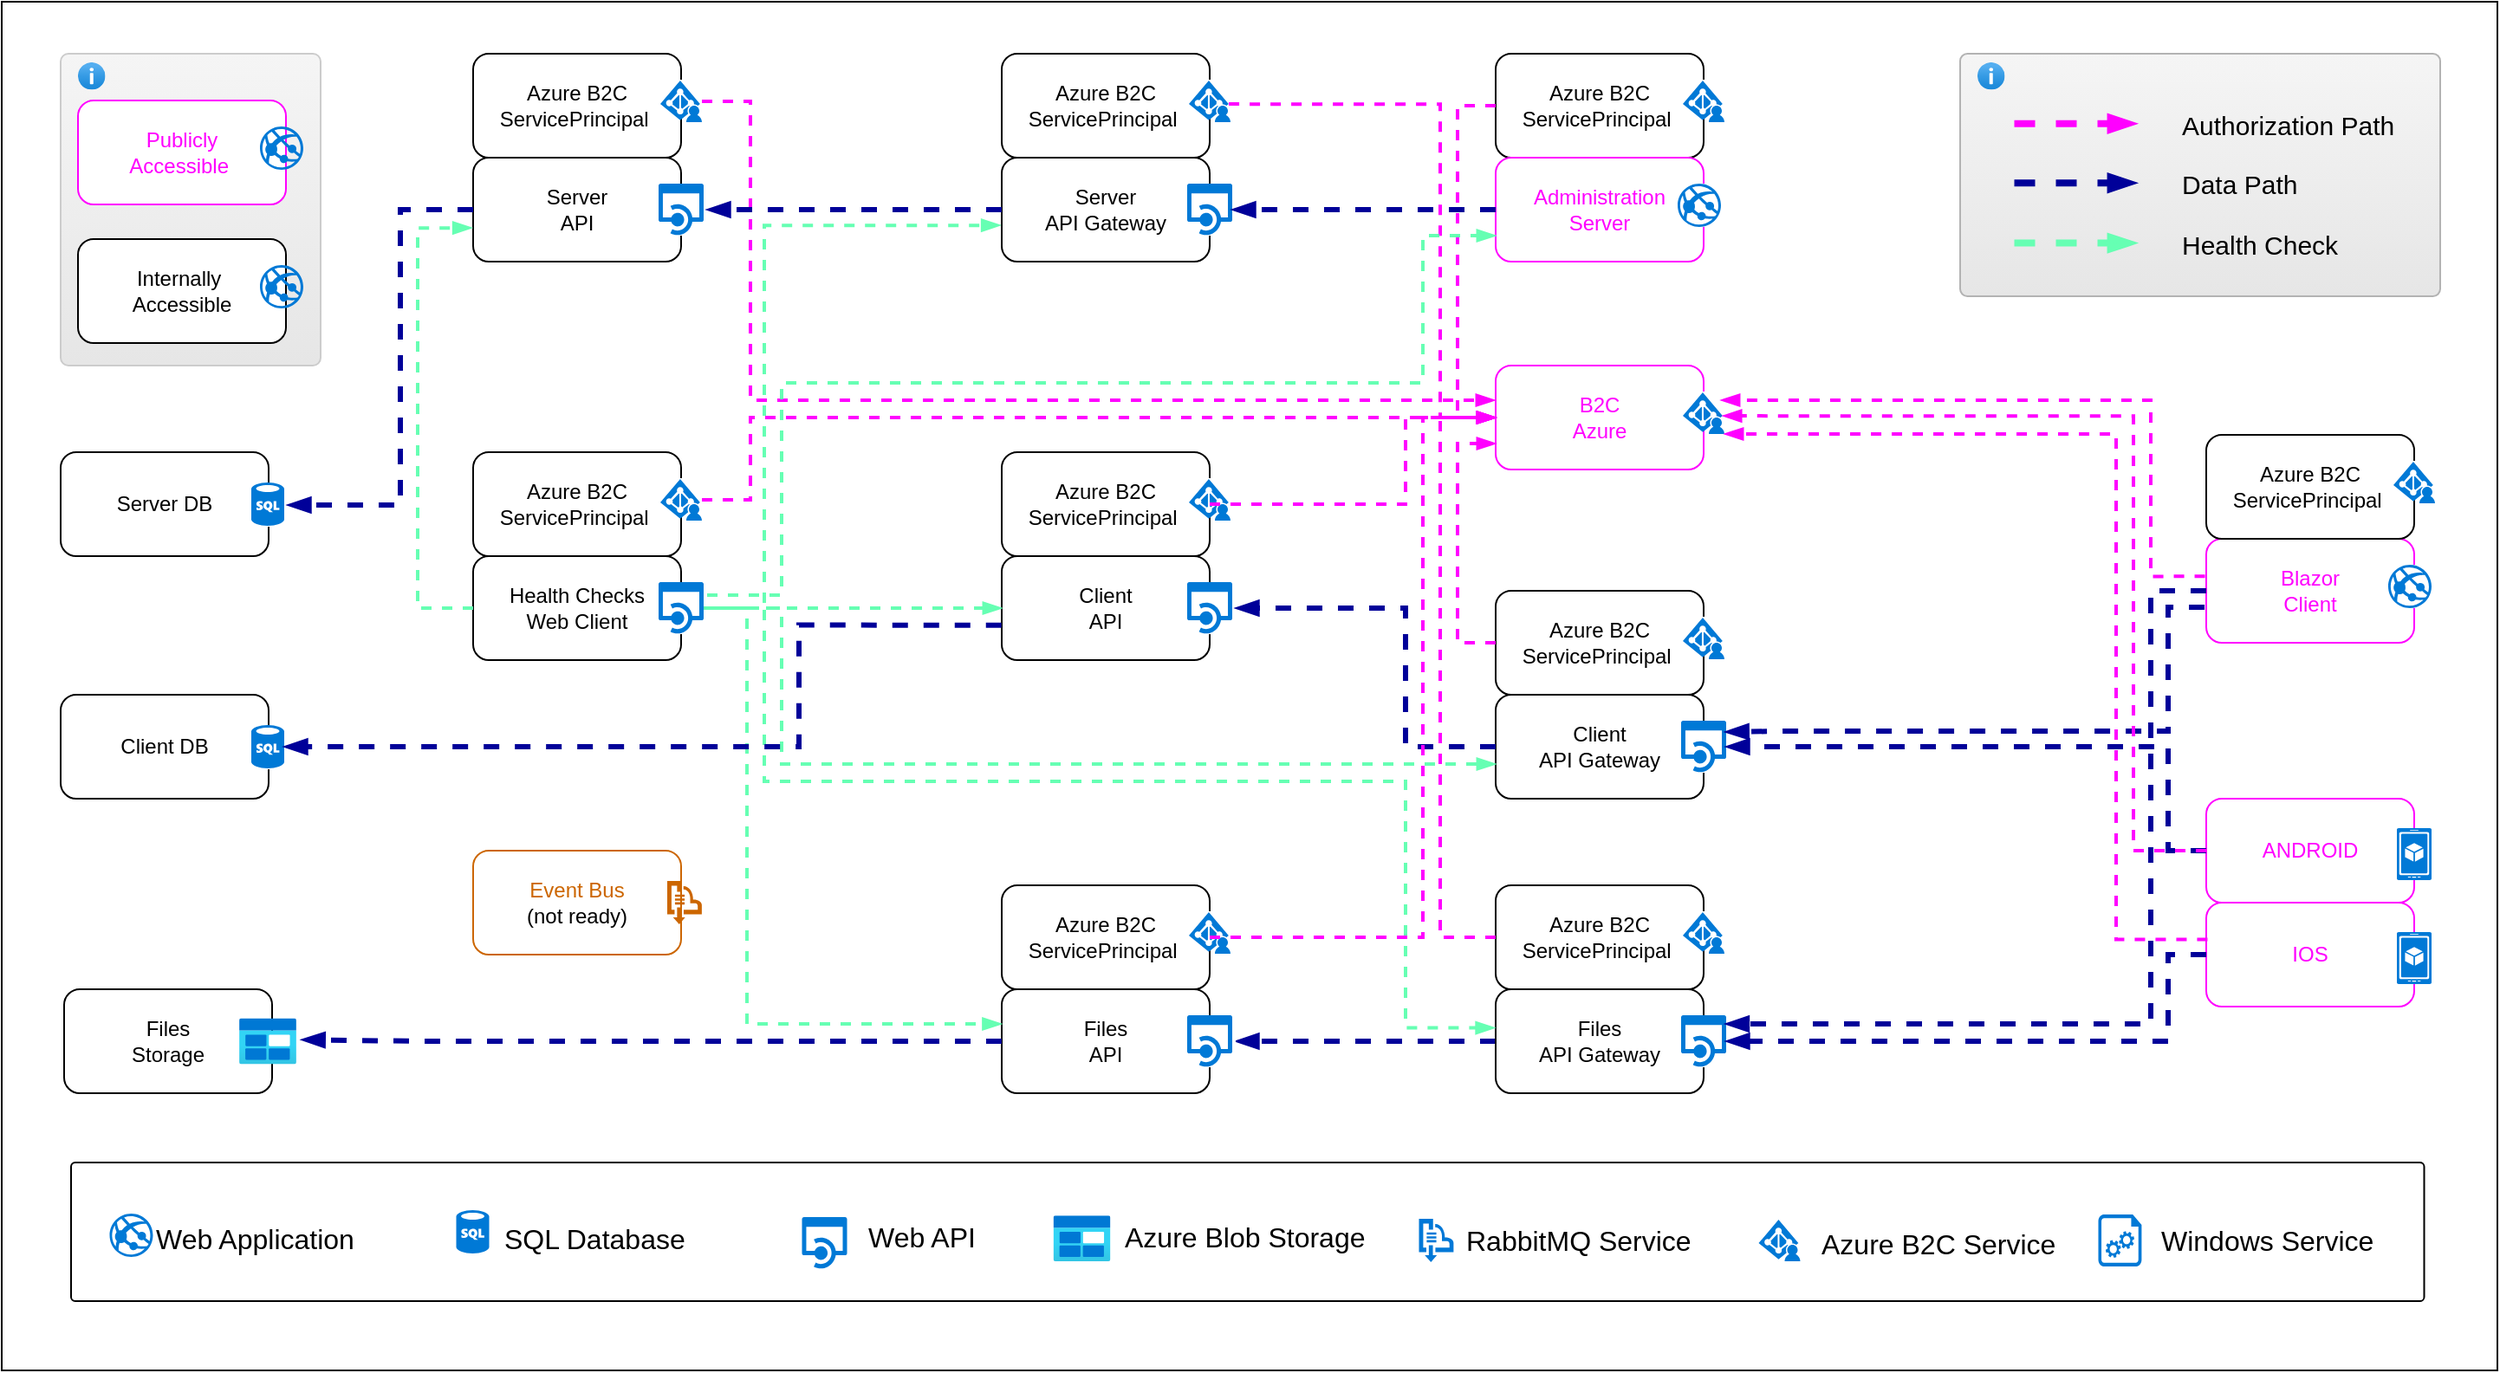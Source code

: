 <mxfile version="15.2.7" type="device"><diagram id="voU1Kd_WVz1wlXA7sL2u" name="Page-1"><mxGraphModel dx="451" dy="265" grid="1" gridSize="10" guides="1" tooltips="1" connect="1" arrows="1" fold="1" page="1" pageScale="1" pageWidth="1600" pageHeight="900" math="0" shadow="0"><root><mxCell id="0"/><mxCell id="1" parent="0"/><mxCell id="TXbIq_Nm2E-HZT_E4VxM-201" value="" style="rounded=0;whiteSpace=wrap;html=1;fontSize=15;" vertex="1" parent="1"><mxGeometry x="1680" y="970" width="1440" height="790" as="geometry"/></mxCell><mxCell id="TXbIq_Nm2E-HZT_E4VxM-190" style="edgeStyle=orthogonalEdgeStyle;rounded=0;orthogonalLoop=1;jettySize=auto;html=1;entryX=-0.004;entryY=0.324;entryDx=0;entryDy=0;dashed=1;fontSize=15;endArrow=blockThin;endFill=1;strokeColor=#FF00FF;strokeWidth=2;entryPerimeter=0;" edge="1" parent="1" source="TXbIq_Nm2E-HZT_E4VxM-53" target="TXbIq_Nm2E-HZT_E4VxM-2"><mxGeometry relative="1" as="geometry"><Array as="points"><mxPoint x="2112" y="1028"/><mxPoint x="2112" y="1200"/><mxPoint x="2542" y="1200"/></Array></mxGeometry></mxCell><mxCell id="TXbIq_Nm2E-HZT_E4VxM-185" style="edgeStyle=orthogonalEdgeStyle;rounded=0;orthogonalLoop=1;jettySize=auto;html=1;entryX=-0.007;entryY=0.651;entryDx=0;entryDy=0;dashed=1;fontSize=15;endArrow=blockThin;endFill=1;strokeColor=#66FFB3;strokeWidth=2;entryPerimeter=0;" edge="1" parent="1" source="TXbIq_Nm2E-HZT_E4VxM-60" target="TXbIq_Nm2E-HZT_E4VxM-140"><mxGeometry relative="1" as="geometry"><Array as="points"><mxPoint x="2120" y="1320"/><mxPoint x="2120" y="1099"/></Array></mxGeometry></mxCell><mxCell id="TXbIq_Nm2E-HZT_E4VxM-1" value="" style="group;fillColor=default;" vertex="1" connectable="0" parent="1"><mxGeometry x="2542" y="1180" width="132" height="60" as="geometry"/></mxCell><mxCell id="TXbIq_Nm2E-HZT_E4VxM-2" value="&lt;span&gt;B2C&lt;br&gt;Azure&lt;br&gt;&lt;/span&gt;" style="rounded=1;whiteSpace=wrap;html=1;fillColor=none;fontColor=#FF00FF;strokeColor=#FF00FF;gradientColor=#97d077;" vertex="1" parent="TXbIq_Nm2E-HZT_E4VxM-1"><mxGeometry width="120" height="60" as="geometry"/></mxCell><mxCell id="TXbIq_Nm2E-HZT_E4VxM-3" value="" style="rounded=0;whiteSpace=wrap;html=1;strokeColor=none;fillColor=#FFFFFF;" vertex="1" parent="TXbIq_Nm2E-HZT_E4VxM-1"><mxGeometry x="105" y="15" width="25" height="20" as="geometry"/></mxCell><mxCell id="TXbIq_Nm2E-HZT_E4VxM-4" value="" style="shadow=0;dashed=0;html=1;strokeColor=none;labelPosition=center;verticalLabelPosition=bottom;verticalAlign=top;align=center;shape=mxgraph.mscae.cloud.active_directory_b2c;fillColor=#0079D6;" vertex="1" parent="TXbIq_Nm2E-HZT_E4VxM-1"><mxGeometry x="108" y="15.5" width="24" height="24" as="geometry"/></mxCell><mxCell id="TXbIq_Nm2E-HZT_E4VxM-5" value="" style="rounded=1;whiteSpace=wrap;html=1;fillColor=#FFFFFF;fontSize=18;arcSize=3;" vertex="1" parent="1"><mxGeometry x="1720" y="1640" width="1357.75" height="80" as="geometry"/></mxCell><mxCell id="TXbIq_Nm2E-HZT_E4VxM-6" value="" style="shadow=0;dashed=0;html=1;strokeColor=none;labelPosition=center;verticalLabelPosition=bottom;verticalAlign=top;align=center;shape=mxgraph.mscae.cloud.api_app;fillColor=#0079D6;rounded=0;" vertex="1" parent="1"><mxGeometry x="2141.75" y="1671.5" width="26" height="30" as="geometry"/></mxCell><mxCell id="TXbIq_Nm2E-HZT_E4VxM-8" value="" style="verticalLabelPosition=bottom;html=1;verticalAlign=top;align=center;strokeColor=none;fillColor=#0079D6;shape=mxgraph.azure.startup_task;rounded=0;" vertex="1" parent="1"><mxGeometry x="2889.75" y="1670" width="25" height="30" as="geometry"/></mxCell><mxCell id="TXbIq_Nm2E-HZT_E4VxM-10" value="Azure Blob Storage" style="text;html=1;strokeColor=none;fillColor=none;align=left;verticalAlign=middle;whiteSpace=wrap;rounded=0;fontSize=16;" vertex="1" parent="1"><mxGeometry x="2325.75" y="1663.75" width="144" height="37.5" as="geometry"/></mxCell><mxCell id="TXbIq_Nm2E-HZT_E4VxM-11" value="Windows Service" style="text;html=1;strokeColor=none;fillColor=none;align=left;verticalAlign=middle;whiteSpace=wrap;rounded=0;fontSize=16;" vertex="1" parent="1"><mxGeometry x="2923.5" y="1659" width="140" height="52" as="geometry"/></mxCell><mxCell id="TXbIq_Nm2E-HZT_E4VxM-12" value="" style="shadow=0;dashed=0;html=1;strokeColor=none;labelPosition=center;verticalLabelPosition=bottom;verticalAlign=top;align=center;shape=mxgraph.azure.service_bus;fillColor=#0078D7;rounded=0;" vertex="1" parent="1"><mxGeometry x="2497.75" y="1672.5" width="20" height="25" as="geometry"/></mxCell><mxCell id="TXbIq_Nm2E-HZT_E4VxM-13" value="" style="shadow=0;dashed=0;html=1;strokeColor=none;labelPosition=center;verticalLabelPosition=bottom;verticalAlign=top;align=center;shape=mxgraph.mscae.cloud.active_directory_b2c;fillColor=#0079D6;" vertex="1" parent="1"><mxGeometry x="2693.75" y="1673" width="24" height="24" as="geometry"/></mxCell><mxCell id="TXbIq_Nm2E-HZT_E4VxM-14" value="RabbitMQ Service" style="text;html=1;strokeColor=none;fillColor=none;align=left;verticalAlign=middle;whiteSpace=wrap;rounded=0;fontSize=16;" vertex="1" parent="1"><mxGeometry x="2522.75" y="1659" width="140" height="52" as="geometry"/></mxCell><mxCell id="TXbIq_Nm2E-HZT_E4VxM-15" value="Azure B2C Service" style="text;html=1;strokeColor=none;fillColor=none;align=left;verticalAlign=middle;whiteSpace=wrap;rounded=0;fontSize=16;" vertex="1" parent="1"><mxGeometry x="2727.75" y="1660.5" width="140" height="52" as="geometry"/></mxCell><mxCell id="TXbIq_Nm2E-HZT_E4VxM-16" value="" style="shadow=0;dashed=0;html=1;strokeColor=none;fillColor=#0079D6;labelPosition=center;verticalLabelPosition=bottom;verticalAlign=top;align=center;shape=mxgraph.azure.azure_website;rounded=0;" vertex="1" parent="1"><mxGeometry x="1742.25" y="1669.5" width="25" height="25" as="geometry"/></mxCell><mxCell id="TXbIq_Nm2E-HZT_E4VxM-17" value="Web Application" style="text;html=1;strokeColor=none;fillColor=none;align=left;verticalAlign=middle;whiteSpace=wrap;rounded=0;fontSize=16;" vertex="1" parent="1"><mxGeometry x="1767.25" y="1657.8" width="140" height="52" as="geometry"/></mxCell><mxCell id="TXbIq_Nm2E-HZT_E4VxM-18" value="" style="shadow=0;dashed=0;html=1;strokeColor=none;fillColor=#0079D6;labelPosition=center;verticalLabelPosition=bottom;verticalAlign=top;align=center;shape=mxgraph.azure.sql_database;rounded=0;" vertex="1" parent="1"><mxGeometry x="1942.25" y="1667.5" width="19" height="25" as="geometry"/></mxCell><mxCell id="TXbIq_Nm2E-HZT_E4VxM-19" value="SQL Database" style="text;html=1;strokeColor=none;fillColor=none;align=left;verticalAlign=middle;whiteSpace=wrap;rounded=0;fontSize=16;" vertex="1" parent="1"><mxGeometry x="1967.75" y="1659.8" width="140" height="48" as="geometry"/></mxCell><mxCell id="TXbIq_Nm2E-HZT_E4VxM-20" value="Server DB&lt;span&gt;&lt;br&gt;&lt;/span&gt;" style="rounded=1;whiteSpace=wrap;html=1;fillColor=#FFFFFF;" vertex="1" parent="1"><mxGeometry x="1714" y="1230" width="120" height="60" as="geometry"/></mxCell><mxCell id="TXbIq_Nm2E-HZT_E4VxM-21" value="" style="rounded=0;whiteSpace=wrap;html=1;strokeColor=none;fillColor=#FFFFFF;" vertex="1" parent="1"><mxGeometry x="1816" y="1248" width="29" height="25" as="geometry"/></mxCell><mxCell id="TXbIq_Nm2E-HZT_E4VxM-22" value="" style="shadow=0;dashed=0;html=1;strokeColor=none;fillColor=#0079D6;labelPosition=center;verticalLabelPosition=bottom;verticalAlign=top;align=center;shape=mxgraph.azure.sql_database;rounded=0;" vertex="1" parent="1"><mxGeometry x="1824" y="1247.5" width="19" height="25" as="geometry"/></mxCell><mxCell id="TXbIq_Nm2E-HZT_E4VxM-27" value="" style="group" vertex="1" connectable="0" parent="1"><mxGeometry x="1952" y="1060" width="135" height="60" as="geometry"/></mxCell><mxCell id="TXbIq_Nm2E-HZT_E4VxM-28" value="Server&lt;br&gt;&lt;span&gt;API&lt;br&gt;&lt;/span&gt;" style="rounded=1;whiteSpace=wrap;html=1;fillColor=#FFFFFF;" vertex="1" parent="TXbIq_Nm2E-HZT_E4VxM-27"><mxGeometry width="120" height="60" as="geometry"/></mxCell><mxCell id="TXbIq_Nm2E-HZT_E4VxM-29" value="" style="rounded=0;whiteSpace=wrap;html=1;strokeColor=none;fillColor=#FFFFFF;" vertex="1" parent="TXbIq_Nm2E-HZT_E4VxM-27"><mxGeometry x="105" y="15" width="30" height="30" as="geometry"/></mxCell><mxCell id="TXbIq_Nm2E-HZT_E4VxM-30" value="" style="shadow=0;dashed=0;html=1;strokeColor=none;labelPosition=center;verticalLabelPosition=bottom;verticalAlign=top;align=center;shape=mxgraph.mscae.cloud.api_app;fillColor=#0079D6;rounded=0;" vertex="1" parent="TXbIq_Nm2E-HZT_E4VxM-27"><mxGeometry x="107" y="15" width="26" height="30" as="geometry"/></mxCell><mxCell id="TXbIq_Nm2E-HZT_E4VxM-31" value="" style="group;fillColor=default;" vertex="1" connectable="0" parent="1"><mxGeometry x="2952" y="1490" width="135" height="60" as="geometry"/></mxCell><mxCell id="TXbIq_Nm2E-HZT_E4VxM-32" value="" style="group" vertex="1" connectable="0" parent="TXbIq_Nm2E-HZT_E4VxM-31"><mxGeometry width="135" height="60" as="geometry"/></mxCell><mxCell id="TXbIq_Nm2E-HZT_E4VxM-33" value="IOS" style="rounded=1;whiteSpace=wrap;html=1;fillColor=none;fontColor=#FF00FF;strokeColor=#FF00FF;gradientColor=#97d077;" vertex="1" parent="TXbIq_Nm2E-HZT_E4VxM-32"><mxGeometry width="120" height="60" as="geometry"/></mxCell><mxCell id="TXbIq_Nm2E-HZT_E4VxM-34" value="" style="rounded=0;whiteSpace=wrap;html=1;strokeColor=none;fillColor=#FFFFFF;" vertex="1" parent="TXbIq_Nm2E-HZT_E4VxM-32"><mxGeometry x="105" y="17" width="30" height="30" as="geometry"/></mxCell><mxCell id="TXbIq_Nm2E-HZT_E4VxM-35" value="" style="shadow=0;dashed=0;html=1;strokeColor=none;labelPosition=center;verticalLabelPosition=bottom;verticalAlign=top;align=center;shape=mxgraph.mscae.cloud.mobile_app;fillColor=#0079D6;rounded=0;" vertex="1" parent="TXbIq_Nm2E-HZT_E4VxM-32"><mxGeometry x="110" y="17" width="20" height="30" as="geometry"/></mxCell><mxCell id="TXbIq_Nm2E-HZT_E4VxM-36" value="" style="group;fillColor=default;" vertex="1" connectable="0" parent="1"><mxGeometry x="2952" y="1430" width="135" height="60" as="geometry"/></mxCell><mxCell id="TXbIq_Nm2E-HZT_E4VxM-37" value="" style="group" vertex="1" connectable="0" parent="TXbIq_Nm2E-HZT_E4VxM-36"><mxGeometry width="135" height="60" as="geometry"/></mxCell><mxCell id="TXbIq_Nm2E-HZT_E4VxM-38" value="ANDROID" style="rounded=1;whiteSpace=wrap;html=1;fillColor=none;fontColor=#FF00FF;strokeColor=#FF00FF;gradientColor=#97d077;" vertex="1" parent="TXbIq_Nm2E-HZT_E4VxM-37"><mxGeometry width="120" height="60" as="geometry"/></mxCell><mxCell id="TXbIq_Nm2E-HZT_E4VxM-39" value="" style="rounded=0;whiteSpace=wrap;html=1;strokeColor=none;fillColor=#FFFFFF;" vertex="1" parent="TXbIq_Nm2E-HZT_E4VxM-37"><mxGeometry x="105" y="17" width="30" height="30" as="geometry"/></mxCell><mxCell id="TXbIq_Nm2E-HZT_E4VxM-40" value="" style="shadow=0;dashed=0;html=1;strokeColor=none;labelPosition=center;verticalLabelPosition=bottom;verticalAlign=top;align=center;shape=mxgraph.mscae.cloud.mobile_app;fillColor=#0079D6;rounded=0;" vertex="1" parent="TXbIq_Nm2E-HZT_E4VxM-37"><mxGeometry x="110" y="17" width="20" height="30" as="geometry"/></mxCell><mxCell id="TXbIq_Nm2E-HZT_E4VxM-41" value="" style="rounded=1;whiteSpace=wrap;html=1;fillColor=#f5f5f5;fontSize=18;arcSize=3;strokeColor=#CCCCCC;gradientColor=#E6E6E6;" vertex="1" parent="1"><mxGeometry x="1714" y="1000" width="150" height="180" as="geometry"/></mxCell><mxCell id="TXbIq_Nm2E-HZT_E4VxM-42" value="" style="group;shadow=0;strokeColor=none;gradientColor=none;" vertex="1" connectable="0" parent="1"><mxGeometry x="1724" y="1030" width="135" height="60" as="geometry"/></mxCell><mxCell id="TXbIq_Nm2E-HZT_E4VxM-43" value="Publicly &lt;br&gt;Accessible&amp;nbsp;" style="rounded=1;whiteSpace=wrap;html=1;fontColor=#FF00FF;strokeColor=#FF00FF;fillColor=default;" vertex="1" parent="TXbIq_Nm2E-HZT_E4VxM-42"><mxGeometry y="-3" width="120" height="60" as="geometry"/></mxCell><mxCell id="TXbIq_Nm2E-HZT_E4VxM-45" value="" style="shadow=0;dashed=0;html=1;strokeColor=none;fillColor=#0079D6;labelPosition=center;verticalLabelPosition=bottom;verticalAlign=top;align=center;shape=mxgraph.azure.azure_website;rounded=0;" vertex="1" parent="TXbIq_Nm2E-HZT_E4VxM-42"><mxGeometry x="105" y="12" width="25" height="25" as="geometry"/></mxCell><mxCell id="TXbIq_Nm2E-HZT_E4VxM-46" value="" style="group;shadow=0;strokeColor=none;gradientColor=none;" vertex="1" connectable="0" parent="1"><mxGeometry x="1724" y="1110" width="135" height="60" as="geometry"/></mxCell><mxCell id="TXbIq_Nm2E-HZT_E4VxM-47" value="Internally&amp;nbsp;&lt;br&gt;Accessible" style="rounded=1;whiteSpace=wrap;html=1;fillColor=#FFFFFF;" vertex="1" parent="TXbIq_Nm2E-HZT_E4VxM-46"><mxGeometry y="-3" width="120" height="60" as="geometry"/></mxCell><mxCell id="TXbIq_Nm2E-HZT_E4VxM-49" value="" style="shadow=0;dashed=0;html=1;strokeColor=none;fillColor=#0079D6;labelPosition=center;verticalLabelPosition=bottom;verticalAlign=top;align=center;shape=mxgraph.azure.azure_website;rounded=0;" vertex="1" parent="TXbIq_Nm2E-HZT_E4VxM-46"><mxGeometry x="105" y="12" width="25" height="25" as="geometry"/></mxCell><mxCell id="TXbIq_Nm2E-HZT_E4VxM-58" value="" style="group" vertex="1" connectable="0" parent="1"><mxGeometry x="1952" y="1290" width="135" height="60" as="geometry"/></mxCell><mxCell id="TXbIq_Nm2E-HZT_E4VxM-59" value="&lt;span&gt;Health Checks&lt;br&gt;Web Client&lt;br&gt;&lt;/span&gt;" style="rounded=1;whiteSpace=wrap;html=1;fillColor=#FFFFFF;" vertex="1" parent="TXbIq_Nm2E-HZT_E4VxM-58"><mxGeometry width="120" height="60" as="geometry"/></mxCell><mxCell id="TXbIq_Nm2E-HZT_E4VxM-60" value="" style="rounded=0;whiteSpace=wrap;html=1;strokeColor=none;fillColor=#FFFFFF;" vertex="1" parent="TXbIq_Nm2E-HZT_E4VxM-58"><mxGeometry x="105" y="15" width="30" height="30" as="geometry"/></mxCell><mxCell id="TXbIq_Nm2E-HZT_E4VxM-61" value="" style="shadow=0;dashed=0;html=1;strokeColor=none;labelPosition=center;verticalLabelPosition=bottom;verticalAlign=top;align=center;shape=mxgraph.mscae.cloud.api_app;fillColor=#0079D6;rounded=0;" vertex="1" parent="TXbIq_Nm2E-HZT_E4VxM-58"><mxGeometry x="107" y="15" width="26" height="30" as="geometry"/></mxCell><mxCell id="TXbIq_Nm2E-HZT_E4VxM-66" value="" style="group;fillColor=default;" vertex="1" connectable="0" parent="1"><mxGeometry x="2952" y="1280" width="135" height="60" as="geometry"/></mxCell><mxCell id="TXbIq_Nm2E-HZT_E4VxM-67" value="Blazor&lt;br&gt;Client" style="rounded=1;whiteSpace=wrap;html=1;fillColor=none;fontColor=#FF00FF;strokeColor=#FF00FF;gradientColor=#97d077;" vertex="1" parent="TXbIq_Nm2E-HZT_E4VxM-66"><mxGeometry width="120" height="60" as="geometry"/></mxCell><mxCell id="TXbIq_Nm2E-HZT_E4VxM-68" value="" style="rounded=0;whiteSpace=wrap;html=1;strokeColor=none;fillColor=#FFFFFF;" vertex="1" parent="TXbIq_Nm2E-HZT_E4VxM-66"><mxGeometry x="105" y="15" width="25" height="25" as="geometry"/></mxCell><mxCell id="TXbIq_Nm2E-HZT_E4VxM-69" value="" style="shadow=0;dashed=0;html=1;strokeColor=none;fillColor=#0079D6;labelPosition=center;verticalLabelPosition=bottom;verticalAlign=top;align=center;shape=mxgraph.azure.azure_website;rounded=0;" vertex="1" parent="TXbIq_Nm2E-HZT_E4VxM-66"><mxGeometry x="105" y="15" width="25" height="25" as="geometry"/></mxCell><mxCell id="TXbIq_Nm2E-HZT_E4VxM-70" value="" style="group" vertex="1" connectable="0" parent="1"><mxGeometry x="2952" y="1220" width="132" height="60" as="geometry"/></mxCell><mxCell id="TXbIq_Nm2E-HZT_E4VxM-71" value="&lt;span&gt;Azure B2C&lt;br&gt;ServicePrincipal&amp;nbsp;&lt;br&gt;&lt;/span&gt;" style="rounded=1;whiteSpace=wrap;html=1;fillColor=#FFFFFF;" vertex="1" parent="TXbIq_Nm2E-HZT_E4VxM-70"><mxGeometry width="120" height="60" as="geometry"/></mxCell><mxCell id="TXbIq_Nm2E-HZT_E4VxM-72" value="" style="rounded=0;whiteSpace=wrap;html=1;strokeColor=none;fillColor=#FFFFFF;" vertex="1" parent="TXbIq_Nm2E-HZT_E4VxM-70"><mxGeometry x="105" y="15" width="25" height="20" as="geometry"/></mxCell><mxCell id="TXbIq_Nm2E-HZT_E4VxM-73" value="" style="shadow=0;dashed=0;html=1;strokeColor=none;labelPosition=center;verticalLabelPosition=bottom;verticalAlign=top;align=center;shape=mxgraph.mscae.cloud.active_directory_b2c;fillColor=#0079D6;" vertex="1" parent="TXbIq_Nm2E-HZT_E4VxM-70"><mxGeometry x="108" y="15.5" width="24" height="24" as="geometry"/></mxCell><mxCell id="TXbIq_Nm2E-HZT_E4VxM-86" value="" style="rounded=1;whiteSpace=wrap;html=1;fillColor=#f5f5f5;fontSize=18;arcSize=3;strokeColor=#B3B3B3;gradientColor=#E6E6E6;" vertex="1" parent="1"><mxGeometry x="2810" y="1000" width="277" height="140" as="geometry"/></mxCell><mxCell id="TXbIq_Nm2E-HZT_E4VxM-88" value="" style="endArrow=blockThin;html=1;strokeColor=#FF00FF;dashed=1;strokeWidth=4;endFill=1;" edge="1" parent="1"><mxGeometry width="50" height="50" relative="1" as="geometry"><mxPoint x="2841.25" y="1040.41" as="sourcePoint"/><mxPoint x="2911.25" y="1040.41" as="targetPoint"/></mxGeometry></mxCell><mxCell id="TXbIq_Nm2E-HZT_E4VxM-89" value="Authorization Path&amp;nbsp;" style="text;html=1;strokeColor=none;fillColor=none;align=left;verticalAlign=middle;whiteSpace=wrap;rounded=0;fontSize=15;" vertex="1" parent="1"><mxGeometry x="2935.5" y="1020.75" width="134" height="40" as="geometry"/></mxCell><mxCell id="TXbIq_Nm2E-HZT_E4VxM-90" value="Data Path&amp;nbsp;" style="text;html=1;strokeColor=none;fillColor=none;align=left;verticalAlign=middle;whiteSpace=wrap;rounded=0;fontSize=15;" vertex="1" parent="1"><mxGeometry x="2935.5" y="1060" width="88.75" height="30" as="geometry"/></mxCell><mxCell id="TXbIq_Nm2E-HZT_E4VxM-91" value="" style="endArrow=blockThin;html=1;dashed=1;strokeColor=#000099;strokeWidth=4;endFill=1;" edge="1" parent="1"><mxGeometry width="50" height="50" relative="1" as="geometry"><mxPoint x="2841.25" y="1074.66" as="sourcePoint"/><mxPoint x="2911.25" y="1074.66" as="targetPoint"/></mxGeometry></mxCell><mxCell id="TXbIq_Nm2E-HZT_E4VxM-92" value="" style="group" vertex="1" connectable="0" parent="1"><mxGeometry x="2257" y="1290" width="135" height="60" as="geometry"/></mxCell><mxCell id="TXbIq_Nm2E-HZT_E4VxM-93" value="Client&lt;br&gt;&lt;span&gt;API&lt;br&gt;&lt;/span&gt;" style="rounded=1;whiteSpace=wrap;html=1;fillColor=#FFFFFF;" vertex="1" parent="TXbIq_Nm2E-HZT_E4VxM-92"><mxGeometry width="120" height="60" as="geometry"/></mxCell><mxCell id="TXbIq_Nm2E-HZT_E4VxM-94" value="" style="rounded=0;whiteSpace=wrap;html=1;strokeColor=none;fillColor=#FFFFFF;" vertex="1" parent="TXbIq_Nm2E-HZT_E4VxM-92"><mxGeometry x="105" y="15" width="30" height="30" as="geometry"/></mxCell><mxCell id="TXbIq_Nm2E-HZT_E4VxM-95" value="" style="shadow=0;dashed=0;html=1;strokeColor=none;labelPosition=center;verticalLabelPosition=bottom;verticalAlign=top;align=center;shape=mxgraph.mscae.cloud.api_app;fillColor=#0079D6;rounded=0;" vertex="1" parent="TXbIq_Nm2E-HZT_E4VxM-92"><mxGeometry x="107" y="15" width="26" height="30" as="geometry"/></mxCell><mxCell id="TXbIq_Nm2E-HZT_E4VxM-96" value="" style="group" vertex="1" connectable="0" parent="1"><mxGeometry x="2257" y="1230" width="132" height="60" as="geometry"/></mxCell><mxCell id="TXbIq_Nm2E-HZT_E4VxM-97" value="&lt;span&gt;Azure B2C&lt;br&gt;ServicePrincipal&amp;nbsp;&lt;br&gt;&lt;/span&gt;" style="rounded=1;whiteSpace=wrap;html=1;fillColor=#FFFFFF;" vertex="1" parent="TXbIq_Nm2E-HZT_E4VxM-96"><mxGeometry width="120" height="60" as="geometry"/></mxCell><mxCell id="TXbIq_Nm2E-HZT_E4VxM-98" value="" style="rounded=0;whiteSpace=wrap;html=1;strokeColor=none;fillColor=#FFFFFF;" vertex="1" parent="TXbIq_Nm2E-HZT_E4VxM-96"><mxGeometry x="105" y="15" width="25" height="20" as="geometry"/></mxCell><mxCell id="TXbIq_Nm2E-HZT_E4VxM-99" value="" style="shadow=0;dashed=0;html=1;strokeColor=none;labelPosition=center;verticalLabelPosition=bottom;verticalAlign=top;align=center;shape=mxgraph.mscae.cloud.active_directory_b2c;fillColor=#0079D6;" vertex="1" parent="TXbIq_Nm2E-HZT_E4VxM-96"><mxGeometry x="108" y="15.5" width="24" height="24" as="geometry"/></mxCell><mxCell id="TXbIq_Nm2E-HZT_E4VxM-62" value="" style="group" vertex="1" connectable="0" parent="1"><mxGeometry x="1952" y="1230" width="132" height="60" as="geometry"/></mxCell><mxCell id="TXbIq_Nm2E-HZT_E4VxM-63" value="&lt;span&gt;Azure B2C&lt;br&gt;ServicePrincipal&amp;nbsp;&lt;br&gt;&lt;/span&gt;" style="rounded=1;whiteSpace=wrap;html=1;fillColor=#FFFFFF;" vertex="1" parent="TXbIq_Nm2E-HZT_E4VxM-62"><mxGeometry width="120" height="60" as="geometry"/></mxCell><mxCell id="TXbIq_Nm2E-HZT_E4VxM-64" value="" style="rounded=0;whiteSpace=wrap;html=1;strokeColor=none;fillColor=#FFFFFF;" vertex="1" parent="TXbIq_Nm2E-HZT_E4VxM-62"><mxGeometry x="105" y="15" width="25" height="20" as="geometry"/></mxCell><mxCell id="TXbIq_Nm2E-HZT_E4VxM-65" value="" style="shadow=0;dashed=0;html=1;strokeColor=none;labelPosition=center;verticalLabelPosition=bottom;verticalAlign=top;align=center;shape=mxgraph.mscae.cloud.active_directory_b2c;fillColor=#0079D6;" vertex="1" parent="TXbIq_Nm2E-HZT_E4VxM-62"><mxGeometry x="108" y="15.5" width="24" height="24" as="geometry"/></mxCell><mxCell id="TXbIq_Nm2E-HZT_E4VxM-103" value="Client DB&lt;span&gt;&lt;br&gt;&lt;/span&gt;" style="rounded=1;whiteSpace=wrap;html=1;fillColor=#FFFFFF;" vertex="1" parent="1"><mxGeometry x="1714" y="1370" width="120" height="60" as="geometry"/></mxCell><mxCell id="TXbIq_Nm2E-HZT_E4VxM-104" value="" style="rounded=0;whiteSpace=wrap;html=1;strokeColor=none;fillColor=#FFFFFF;" vertex="1" parent="1"><mxGeometry x="1816" y="1388" width="29" height="25" as="geometry"/></mxCell><mxCell id="TXbIq_Nm2E-HZT_E4VxM-105" value="" style="shadow=0;dashed=0;html=1;strokeColor=none;fillColor=#0079D6;labelPosition=center;verticalLabelPosition=bottom;verticalAlign=top;align=center;shape=mxgraph.azure.sql_database;rounded=0;" vertex="1" parent="1"><mxGeometry x="1824" y="1387.5" width="19" height="25" as="geometry"/></mxCell><mxCell id="TXbIq_Nm2E-HZT_E4VxM-78" value="" style="group" vertex="1" connectable="0" parent="1"><mxGeometry x="2542" y="1000" width="132" height="60" as="geometry"/></mxCell><mxCell id="TXbIq_Nm2E-HZT_E4VxM-79" value="&lt;span&gt;Azure B2C&lt;br&gt;ServicePrincipal&amp;nbsp;&lt;br&gt;&lt;/span&gt;" style="rounded=1;whiteSpace=wrap;html=1;fillColor=#FFFFFF;" vertex="1" parent="TXbIq_Nm2E-HZT_E4VxM-78"><mxGeometry width="120" height="60" as="geometry"/></mxCell><mxCell id="TXbIq_Nm2E-HZT_E4VxM-80" value="" style="rounded=0;whiteSpace=wrap;html=1;strokeColor=none;fillColor=#FFFFFF;" vertex="1" parent="TXbIq_Nm2E-HZT_E4VxM-78"><mxGeometry x="105" y="15" width="25" height="20" as="geometry"/></mxCell><mxCell id="TXbIq_Nm2E-HZT_E4VxM-81" value="" style="shadow=0;dashed=0;html=1;strokeColor=none;labelPosition=center;verticalLabelPosition=bottom;verticalAlign=top;align=center;shape=mxgraph.mscae.cloud.active_directory_b2c;fillColor=#0079D6;" vertex="1" parent="TXbIq_Nm2E-HZT_E4VxM-78"><mxGeometry x="108" y="15.5" width="24" height="24" as="geometry"/></mxCell><mxCell id="TXbIq_Nm2E-HZT_E4VxM-106" value="&lt;span&gt;Files&lt;br&gt;Storage&lt;br&gt;&lt;/span&gt;" style="rounded=1;whiteSpace=wrap;html=1;fillColor=#FFFFFF;" vertex="1" parent="1"><mxGeometry x="1716" y="1540" width="120" height="60" as="geometry"/></mxCell><mxCell id="TXbIq_Nm2E-HZT_E4VxM-110" value="" style="group;fillColor=default;" vertex="1" connectable="0" parent="1"><mxGeometry x="2542" y="1060" width="135" height="60" as="geometry"/></mxCell><mxCell id="TXbIq_Nm2E-HZT_E4VxM-111" value="Administration&lt;br&gt;Server" style="rounded=1;whiteSpace=wrap;html=1;fillColor=none;fontColor=#FF00FF;strokeColor=#FF00FF;gradientColor=#97d077;" vertex="1" parent="TXbIq_Nm2E-HZT_E4VxM-110"><mxGeometry width="120" height="60" as="geometry"/></mxCell><mxCell id="TXbIq_Nm2E-HZT_E4VxM-112" value="" style="rounded=0;whiteSpace=wrap;html=1;strokeColor=none;fillColor=#FFFFFF;" vertex="1" parent="TXbIq_Nm2E-HZT_E4VxM-110"><mxGeometry x="105" y="15" width="25" height="25" as="geometry"/></mxCell><mxCell id="TXbIq_Nm2E-HZT_E4VxM-113" value="" style="shadow=0;dashed=0;html=1;strokeColor=none;fillColor=#0079D6;labelPosition=center;verticalLabelPosition=bottom;verticalAlign=top;align=center;shape=mxgraph.azure.azure_website;rounded=0;" vertex="1" parent="TXbIq_Nm2E-HZT_E4VxM-110"><mxGeometry x="105" y="15" width="25" height="25" as="geometry"/></mxCell><mxCell id="TXbIq_Nm2E-HZT_E4VxM-114" value="" style="aspect=fixed;html=1;points=[];align=center;image;fontSize=12;image=img/lib/azure2/general/Blob_Block.svg;strokeColor=default;fillColor=#0079D6;" vertex="1" parent="1"><mxGeometry x="1817" y="1556.8" width="33" height="26.4" as="geometry"/></mxCell><mxCell id="TXbIq_Nm2E-HZT_E4VxM-9" value="Web API" style="text;html=1;strokeColor=none;fillColor=none;align=left;verticalAlign=middle;whiteSpace=wrap;rounded=0;fontSize=16;" vertex="1" parent="1"><mxGeometry x="2177.75" y="1656.5" width="83" height="52" as="geometry"/></mxCell><mxCell id="TXbIq_Nm2E-HZT_E4VxM-115" value="" style="aspect=fixed;html=1;points=[];align=center;image;fontSize=12;image=img/lib/azure2/general/Blob_Block.svg;strokeColor=default;fillColor=#0079D6;" vertex="1" parent="1"><mxGeometry x="2286.75" y="1670.6" width="33" height="26.4" as="geometry"/></mxCell><mxCell id="TXbIq_Nm2E-HZT_E4VxM-175" style="edgeStyle=orthogonalEdgeStyle;rounded=0;orthogonalLoop=1;jettySize=auto;html=1;entryX=1;entryY=0.5;entryDx=0;entryDy=0;dashed=1;fontSize=15;endArrow=blockThin;endFill=1;strokeColor=#000099;strokeWidth=3;" edge="1" parent="1" source="TXbIq_Nm2E-HZT_E4VxM-117" target="TXbIq_Nm2E-HZT_E4VxM-156"><mxGeometry relative="1" as="geometry"/></mxCell><mxCell id="TXbIq_Nm2E-HZT_E4VxM-117" value="Files&lt;br&gt;&lt;span&gt;API Gateway&lt;br&gt;&lt;/span&gt;" style="rounded=1;whiteSpace=wrap;html=1;fillColor=#FFFFFF;" vertex="1" parent="1"><mxGeometry x="2542" y="1540" width="120" height="60" as="geometry"/></mxCell><mxCell id="TXbIq_Nm2E-HZT_E4VxM-118" value="" style="group" vertex="1" connectable="0" parent="1"><mxGeometry x="2542" y="1480" width="132" height="60" as="geometry"/></mxCell><mxCell id="TXbIq_Nm2E-HZT_E4VxM-119" value="&lt;span&gt;Azure B2C&lt;br&gt;ServicePrincipal&amp;nbsp;&lt;br&gt;&lt;/span&gt;" style="rounded=1;whiteSpace=wrap;html=1;fillColor=#FFFFFF;" vertex="1" parent="TXbIq_Nm2E-HZT_E4VxM-118"><mxGeometry width="120" height="60" as="geometry"/></mxCell><mxCell id="TXbIq_Nm2E-HZT_E4VxM-120" value="" style="rounded=0;whiteSpace=wrap;html=1;strokeColor=none;fillColor=#FFFFFF;" vertex="1" parent="TXbIq_Nm2E-HZT_E4VxM-118"><mxGeometry x="105" y="15" width="25" height="20" as="geometry"/></mxCell><mxCell id="TXbIq_Nm2E-HZT_E4VxM-121" value="" style="shadow=0;dashed=0;html=1;strokeColor=none;labelPosition=center;verticalLabelPosition=bottom;verticalAlign=top;align=center;shape=mxgraph.mscae.cloud.active_directory_b2c;fillColor=#0079D6;" vertex="1" parent="TXbIq_Nm2E-HZT_E4VxM-118"><mxGeometry x="108" y="15.5" width="24" height="24" as="geometry"/></mxCell><mxCell id="TXbIq_Nm2E-HZT_E4VxM-128" value="Client&lt;br&gt;&lt;span&gt;API Gateway&lt;br&gt;&lt;/span&gt;" style="rounded=1;whiteSpace=wrap;html=1;fillColor=#FFFFFF;" vertex="1" parent="1"><mxGeometry x="2542" y="1370" width="120" height="60" as="geometry"/></mxCell><mxCell id="TXbIq_Nm2E-HZT_E4VxM-129" value="" style="group" vertex="1" connectable="0" parent="1"><mxGeometry x="2542" y="1310" width="132" height="60" as="geometry"/></mxCell><mxCell id="TXbIq_Nm2E-HZT_E4VxM-130" value="&lt;span&gt;Azure B2C&lt;br&gt;ServicePrincipal&amp;nbsp;&lt;br&gt;&lt;/span&gt;" style="rounded=1;whiteSpace=wrap;html=1;fillColor=#FFFFFF;" vertex="1" parent="TXbIq_Nm2E-HZT_E4VxM-129"><mxGeometry width="120" height="60" as="geometry"/></mxCell><mxCell id="TXbIq_Nm2E-HZT_E4VxM-131" value="" style="rounded=0;whiteSpace=wrap;html=1;strokeColor=none;fillColor=#FFFFFF;" vertex="1" parent="TXbIq_Nm2E-HZT_E4VxM-129"><mxGeometry x="105" y="15" width="25" height="20" as="geometry"/></mxCell><mxCell id="TXbIq_Nm2E-HZT_E4VxM-132" value="" style="shadow=0;dashed=0;html=1;strokeColor=none;labelPosition=center;verticalLabelPosition=bottom;verticalAlign=top;align=center;shape=mxgraph.mscae.cloud.active_directory_b2c;fillColor=#0079D6;" vertex="1" parent="TXbIq_Nm2E-HZT_E4VxM-129"><mxGeometry x="108" y="15.5" width="24" height="24" as="geometry"/></mxCell><mxCell id="TXbIq_Nm2E-HZT_E4VxM-139" value="" style="group" vertex="1" connectable="0" parent="1"><mxGeometry x="2257" y="1060" width="135" height="60" as="geometry"/></mxCell><mxCell id="TXbIq_Nm2E-HZT_E4VxM-140" value="Server&lt;br&gt;API Gateway&lt;span&gt;&lt;br&gt;&lt;/span&gt;" style="rounded=1;whiteSpace=wrap;html=1;fillColor=#FFFFFF;" vertex="1" parent="TXbIq_Nm2E-HZT_E4VxM-139"><mxGeometry width="120" height="60" as="geometry"/></mxCell><mxCell id="TXbIq_Nm2E-HZT_E4VxM-141" value="" style="rounded=0;whiteSpace=wrap;html=1;strokeColor=none;fillColor=#FFFFFF;" vertex="1" parent="TXbIq_Nm2E-HZT_E4VxM-139"><mxGeometry x="105" y="15" width="30" height="30" as="geometry"/></mxCell><mxCell id="TXbIq_Nm2E-HZT_E4VxM-142" value="" style="shadow=0;dashed=0;html=1;strokeColor=none;labelPosition=center;verticalLabelPosition=bottom;verticalAlign=top;align=center;shape=mxgraph.mscae.cloud.api_app;fillColor=#0079D6;rounded=0;" vertex="1" parent="TXbIq_Nm2E-HZT_E4VxM-139"><mxGeometry x="107" y="15" width="26" height="30" as="geometry"/></mxCell><mxCell id="TXbIq_Nm2E-HZT_E4VxM-143" value="" style="group" vertex="1" connectable="0" parent="1"><mxGeometry x="2257" y="1000" width="132" height="60" as="geometry"/></mxCell><mxCell id="TXbIq_Nm2E-HZT_E4VxM-144" value="&lt;span&gt;Azure B2C&lt;br&gt;ServicePrincipal&amp;nbsp;&lt;br&gt;&lt;/span&gt;" style="rounded=1;whiteSpace=wrap;html=1;fillColor=#FFFFFF;" vertex="1" parent="TXbIq_Nm2E-HZT_E4VxM-143"><mxGeometry width="120" height="60" as="geometry"/></mxCell><mxCell id="TXbIq_Nm2E-HZT_E4VxM-145" value="" style="rounded=0;whiteSpace=wrap;html=1;strokeColor=none;fillColor=#FFFFFF;" vertex="1" parent="TXbIq_Nm2E-HZT_E4VxM-143"><mxGeometry x="105" y="15" width="25" height="20" as="geometry"/></mxCell><mxCell id="TXbIq_Nm2E-HZT_E4VxM-146" value="" style="shadow=0;dashed=0;html=1;strokeColor=none;labelPosition=center;verticalLabelPosition=bottom;verticalAlign=top;align=center;shape=mxgraph.mscae.cloud.active_directory_b2c;fillColor=#0079D6;" vertex="1" parent="TXbIq_Nm2E-HZT_E4VxM-143"><mxGeometry x="108" y="15.5" width="24" height="24" as="geometry"/></mxCell><mxCell id="TXbIq_Nm2E-HZT_E4VxM-147" value="" style="rounded=0;whiteSpace=wrap;html=1;strokeColor=none;fillColor=#FFFFFF;" vertex="1" parent="1"><mxGeometry x="2647" y="1385" width="30" height="30" as="geometry"/></mxCell><mxCell id="TXbIq_Nm2E-HZT_E4VxM-148" value="" style="shadow=0;dashed=0;html=1;strokeColor=none;labelPosition=center;verticalLabelPosition=bottom;verticalAlign=top;align=center;shape=mxgraph.mscae.cloud.api_app;fillColor=#0079D6;rounded=0;" vertex="1" parent="1"><mxGeometry x="2649" y="1385" width="26" height="30" as="geometry"/></mxCell><mxCell id="TXbIq_Nm2E-HZT_E4VxM-150" value="" style="rounded=0;whiteSpace=wrap;html=1;strokeColor=none;fillColor=#FFFFFF;" vertex="1" parent="1"><mxGeometry x="2647" y="1555" width="30" height="30" as="geometry"/></mxCell><mxCell id="TXbIq_Nm2E-HZT_E4VxM-151" value="" style="shadow=0;dashed=0;html=1;strokeColor=none;labelPosition=center;verticalLabelPosition=bottom;verticalAlign=top;align=center;shape=mxgraph.mscae.cloud.api_app;fillColor=#0079D6;rounded=0;" vertex="1" parent="1"><mxGeometry x="2649" y="1555" width="26" height="30" as="geometry"/></mxCell><mxCell id="TXbIq_Nm2E-HZT_E4VxM-50" value="" style="group" vertex="1" connectable="0" parent="1"><mxGeometry x="1952" y="1000" width="132" height="60" as="geometry"/></mxCell><mxCell id="TXbIq_Nm2E-HZT_E4VxM-51" value="&lt;span&gt;Azure B2C&lt;br&gt;ServicePrincipal&amp;nbsp;&lt;br&gt;&lt;/span&gt;" style="rounded=1;whiteSpace=wrap;html=1;fillColor=#FFFFFF;" vertex="1" parent="TXbIq_Nm2E-HZT_E4VxM-50"><mxGeometry width="120" height="60" as="geometry"/></mxCell><mxCell id="TXbIq_Nm2E-HZT_E4VxM-52" value="" style="rounded=0;whiteSpace=wrap;html=1;strokeColor=none;fillColor=#FFFFFF;" vertex="1" parent="TXbIq_Nm2E-HZT_E4VxM-50"><mxGeometry x="105" y="15" width="25" height="20" as="geometry"/></mxCell><mxCell id="TXbIq_Nm2E-HZT_E4VxM-53" value="" style="shadow=0;dashed=0;html=1;strokeColor=none;labelPosition=center;verticalLabelPosition=bottom;verticalAlign=top;align=center;shape=mxgraph.mscae.cloud.active_directory_b2c;fillColor=#0079D6;" vertex="1" parent="TXbIq_Nm2E-HZT_E4VxM-50"><mxGeometry x="108" y="15.5" width="24" height="24" as="geometry"/></mxCell><mxCell id="TXbIq_Nm2E-HZT_E4VxM-152" value="" style="aspect=fixed;html=1;points=[];align=center;image;fontSize=12;image=img/lib/azure2/general/Information.svg;strokeColor=default;fillColor=#0079D6;" vertex="1" parent="1"><mxGeometry x="2820" y="1005" width="15.75" height="15.75" as="geometry"/></mxCell><mxCell id="TXbIq_Nm2E-HZT_E4VxM-153" value="" style="aspect=fixed;html=1;points=[];align=center;image;fontSize=12;image=img/lib/azure2/general/Information.svg;strokeColor=default;fillColor=#0079D6;" vertex="1" parent="1"><mxGeometry x="1724" y="1005" width="15.75" height="15.75" as="geometry"/></mxCell><mxCell id="TXbIq_Nm2E-HZT_E4VxM-154" value="" style="group" vertex="1" connectable="0" parent="1"><mxGeometry x="2257" y="1540" width="135" height="60" as="geometry"/></mxCell><mxCell id="TXbIq_Nm2E-HZT_E4VxM-155" value="Files&lt;br&gt;&lt;span&gt;API&lt;br&gt;&lt;/span&gt;" style="rounded=1;whiteSpace=wrap;html=1;fillColor=#FFFFFF;" vertex="1" parent="TXbIq_Nm2E-HZT_E4VxM-154"><mxGeometry width="120" height="60" as="geometry"/></mxCell><mxCell id="TXbIq_Nm2E-HZT_E4VxM-156" value="" style="rounded=0;whiteSpace=wrap;html=1;strokeColor=none;fillColor=#FFFFFF;" vertex="1" parent="TXbIq_Nm2E-HZT_E4VxM-154"><mxGeometry x="105" y="15" width="30" height="30" as="geometry"/></mxCell><mxCell id="TXbIq_Nm2E-HZT_E4VxM-157" value="" style="shadow=0;dashed=0;html=1;strokeColor=none;labelPosition=center;verticalLabelPosition=bottom;verticalAlign=top;align=center;shape=mxgraph.mscae.cloud.api_app;fillColor=#0079D6;rounded=0;" vertex="1" parent="TXbIq_Nm2E-HZT_E4VxM-154"><mxGeometry x="107" y="15" width="26" height="30" as="geometry"/></mxCell><mxCell id="TXbIq_Nm2E-HZT_E4VxM-158" value="" style="group" vertex="1" connectable="0" parent="1"><mxGeometry x="2257" y="1480" width="132" height="60" as="geometry"/></mxCell><mxCell id="TXbIq_Nm2E-HZT_E4VxM-159" value="&lt;span&gt;Azure B2C&lt;br&gt;ServicePrincipal&amp;nbsp;&lt;br&gt;&lt;/span&gt;" style="rounded=1;whiteSpace=wrap;html=1;fillColor=#FFFFFF;" vertex="1" parent="TXbIq_Nm2E-HZT_E4VxM-158"><mxGeometry width="120" height="60" as="geometry"/></mxCell><mxCell id="TXbIq_Nm2E-HZT_E4VxM-160" value="" style="rounded=0;whiteSpace=wrap;html=1;strokeColor=none;fillColor=#FFFFFF;" vertex="1" parent="TXbIq_Nm2E-HZT_E4VxM-158"><mxGeometry x="105" y="15" width="25" height="20" as="geometry"/></mxCell><mxCell id="TXbIq_Nm2E-HZT_E4VxM-161" value="" style="shadow=0;dashed=0;html=1;strokeColor=none;labelPosition=center;verticalLabelPosition=bottom;verticalAlign=top;align=center;shape=mxgraph.mscae.cloud.active_directory_b2c;fillColor=#0079D6;" vertex="1" parent="TXbIq_Nm2E-HZT_E4VxM-158"><mxGeometry x="108" y="15.5" width="24" height="24" as="geometry"/></mxCell><mxCell id="TXbIq_Nm2E-HZT_E4VxM-162" style="edgeStyle=orthogonalEdgeStyle;rounded=0;orthogonalLoop=1;jettySize=auto;html=1;dashed=1;fontSize=15;endArrow=blockThin;endFill=1;strokeColor=#000099;strokeWidth=3;exitX=-0.008;exitY=0.659;exitDx=0;exitDy=0;exitPerimeter=0;entryX=0.985;entryY=0.215;entryDx=0;entryDy=0;entryPerimeter=0;" edge="1" parent="1" source="TXbIq_Nm2E-HZT_E4VxM-67" target="TXbIq_Nm2E-HZT_E4VxM-148"><mxGeometry relative="1" as="geometry"><mxPoint x="2677" y="1385" as="targetPoint"/><Array as="points"><mxPoint x="2930" y="1320"/><mxPoint x="2930" y="1391"/><mxPoint x="2710" y="1391"/></Array></mxGeometry></mxCell><mxCell id="TXbIq_Nm2E-HZT_E4VxM-163" style="edgeStyle=orthogonalEdgeStyle;rounded=0;orthogonalLoop=1;jettySize=auto;html=1;entryX=1;entryY=0.5;entryDx=0;entryDy=0;entryPerimeter=0;dashed=1;fontSize=15;endArrow=blockThin;endFill=1;strokeColor=#000099;strokeWidth=3;" edge="1" parent="1" source="TXbIq_Nm2E-HZT_E4VxM-38" target="TXbIq_Nm2E-HZT_E4VxM-148"><mxGeometry relative="1" as="geometry"><Array as="points"><mxPoint x="2930" y="1460"/><mxPoint x="2930" y="1400"/></Array></mxGeometry></mxCell><mxCell id="TXbIq_Nm2E-HZT_E4VxM-164" style="edgeStyle=orthogonalEdgeStyle;rounded=0;orthogonalLoop=1;jettySize=auto;html=1;entryX=0.99;entryY=0.167;entryDx=0;entryDy=0;entryPerimeter=0;dashed=1;fontSize=15;endArrow=blockThin;endFill=1;strokeColor=#000099;strokeWidth=3;exitX=0;exitY=0.5;exitDx=0;exitDy=0;" edge="1" parent="1" source="TXbIq_Nm2E-HZT_E4VxM-67" target="TXbIq_Nm2E-HZT_E4VxM-151"><mxGeometry relative="1" as="geometry"><Array as="points"><mxPoint x="2920" y="1310"/><mxPoint x="2920" y="1560"/></Array></mxGeometry></mxCell><mxCell id="TXbIq_Nm2E-HZT_E4VxM-165" style="edgeStyle=orthogonalEdgeStyle;rounded=0;orthogonalLoop=1;jettySize=auto;html=1;entryX=1;entryY=0.5;entryDx=0;entryDy=0;dashed=1;fontSize=15;endArrow=blockThin;endFill=1;strokeColor=#000099;strokeWidth=3;entryPerimeter=0;" edge="1" parent="1" source="TXbIq_Nm2E-HZT_E4VxM-33" target="TXbIq_Nm2E-HZT_E4VxM-151"><mxGeometry relative="1" as="geometry"><Array as="points"><mxPoint x="2930" y="1520"/><mxPoint x="2930" y="1570"/></Array></mxGeometry></mxCell><mxCell id="TXbIq_Nm2E-HZT_E4VxM-170" style="edgeStyle=orthogonalEdgeStyle;rounded=0;orthogonalLoop=1;jettySize=auto;html=1;dashed=1;fontSize=15;endArrow=blockThin;endFill=1;strokeColor=#000099;strokeWidth=3;exitX=0;exitY=0.5;exitDx=0;exitDy=0;entryX=1.095;entryY=0.469;entryDx=0;entryDy=0;entryPerimeter=0;" edge="1" parent="1" source="TXbIq_Nm2E-HZT_E4VxM-155" target="TXbIq_Nm2E-HZT_E4VxM-114"><mxGeometry relative="1" as="geometry"><mxPoint x="1882" y="1575" as="targetPoint"/><Array as="points"><mxPoint x="1922" y="1570"/><mxPoint x="1866" y="1569"/></Array></mxGeometry></mxCell><mxCell id="TXbIq_Nm2E-HZT_E4VxM-171" value="&lt;span&gt;&lt;font color=&quot;#cc6600&quot;&gt;Event Bus&lt;br&gt;&lt;/font&gt;(not ready)&lt;br&gt;&lt;/span&gt;" style="rounded=1;whiteSpace=wrap;html=1;fillColor=#FFFFFF;strokeColor=#CC6600;" vertex="1" parent="1"><mxGeometry x="1952" y="1460" width="120" height="60" as="geometry"/></mxCell><mxCell id="TXbIq_Nm2E-HZT_E4VxM-172" value="" style="shadow=0;dashed=0;html=1;strokeColor=none;labelPosition=center;verticalLabelPosition=bottom;verticalAlign=top;align=center;shape=mxgraph.azure.service_bus;fillColor=#CC6600;rounded=0;" vertex="1" parent="1"><mxGeometry x="2064" y="1477.5" width="20" height="25" as="geometry"/></mxCell><mxCell id="TXbIq_Nm2E-HZT_E4VxM-176" style="edgeStyle=orthogonalEdgeStyle;rounded=0;orthogonalLoop=1;jettySize=auto;html=1;entryX=1;entryY=0.5;entryDx=0;entryDy=0;entryPerimeter=0;dashed=1;fontSize=15;endArrow=blockThin;endFill=1;strokeColor=#000099;strokeWidth=3;" edge="1" parent="1" source="TXbIq_Nm2E-HZT_E4VxM-111" target="TXbIq_Nm2E-HZT_E4VxM-142"><mxGeometry relative="1" as="geometry"/></mxCell><mxCell id="TXbIq_Nm2E-HZT_E4VxM-179" value="" style="endArrow=blockThin;html=1;dashed=1;strokeColor=#66FFB3;strokeWidth=4;endFill=1;" edge="1" parent="1"><mxGeometry width="50" height="50" relative="1" as="geometry"><mxPoint x="2841.25" y="1109.31" as="sourcePoint"/><mxPoint x="2911.25" y="1109.31" as="targetPoint"/></mxGeometry></mxCell><mxCell id="TXbIq_Nm2E-HZT_E4VxM-180" value="Health Check" style="text;html=1;strokeColor=none;fillColor=none;align=left;verticalAlign=middle;whiteSpace=wrap;rounded=0;fontSize=15;" vertex="1" parent="1"><mxGeometry x="2935.5" y="1090" width="113" height="40" as="geometry"/></mxCell><mxCell id="TXbIq_Nm2E-HZT_E4VxM-182" style="edgeStyle=orthogonalEdgeStyle;rounded=0;orthogonalLoop=1;jettySize=auto;html=1;entryX=-0.002;entryY=0.34;entryDx=0;entryDy=0;dashed=1;fontSize=15;endArrow=blockThin;endFill=1;strokeColor=#66FFB3;strokeWidth=2;entryPerimeter=0;" edge="1" parent="1" target="TXbIq_Nm2E-HZT_E4VxM-155"><mxGeometry relative="1" as="geometry"><mxPoint x="2092" y="1320" as="sourcePoint"/><Array as="points"><mxPoint x="2110" y="1320"/><mxPoint x="2110" y="1560"/><mxPoint x="2257" y="1560"/></Array></mxGeometry></mxCell><mxCell id="TXbIq_Nm2E-HZT_E4VxM-183" style="edgeStyle=orthogonalEdgeStyle;rounded=0;orthogonalLoop=1;jettySize=auto;html=1;entryX=-0.005;entryY=0.371;entryDx=0;entryDy=0;dashed=1;fontSize=15;endArrow=blockThin;endFill=1;strokeColor=#66FFB3;strokeWidth=2;entryPerimeter=0;exitX=1;exitY=0.5;exitDx=0;exitDy=0;exitPerimeter=0;" edge="1" parent="1" source="TXbIq_Nm2E-HZT_E4VxM-61" target="TXbIq_Nm2E-HZT_E4VxM-117"><mxGeometry relative="1" as="geometry"><mxPoint x="2112" y="1330" as="sourcePoint"/><Array as="points"><mxPoint x="2120" y="1320"/><mxPoint x="2120" y="1420"/><mxPoint x="2490" y="1420"/><mxPoint x="2490" y="1562"/></Array></mxGeometry></mxCell><mxCell id="TXbIq_Nm2E-HZT_E4VxM-184" style="edgeStyle=orthogonalEdgeStyle;rounded=0;orthogonalLoop=1;jettySize=auto;html=1;dashed=1;fontSize=15;endArrow=blockThin;endFill=1;strokeColor=#66FFB3;strokeWidth=2;" edge="1" parent="1" source="TXbIq_Nm2E-HZT_E4VxM-60"><mxGeometry relative="1" as="geometry"><mxPoint x="2542" y="1410" as="targetPoint"/><Array as="points"><mxPoint x="2130" y="1320"/><mxPoint x="2130" y="1410"/><mxPoint x="2542" y="1410"/></Array></mxGeometry></mxCell><mxCell id="TXbIq_Nm2E-HZT_E4VxM-188" style="edgeStyle=orthogonalEdgeStyle;rounded=0;orthogonalLoop=1;jettySize=auto;html=1;entryX=0;entryY=0.5;entryDx=0;entryDy=0;dashed=1;fontSize=15;endArrow=blockThin;endFill=1;strokeColor=#FF00FF;strokeWidth=2;" edge="1" parent="1" source="TXbIq_Nm2E-HZT_E4VxM-79" target="TXbIq_Nm2E-HZT_E4VxM-2"><mxGeometry relative="1" as="geometry"><Array as="points"><mxPoint x="2520" y="1030"/><mxPoint x="2520" y="1210"/></Array></mxGeometry></mxCell><mxCell id="TXbIq_Nm2E-HZT_E4VxM-167" style="edgeStyle=orthogonalEdgeStyle;rounded=0;orthogonalLoop=1;jettySize=auto;html=1;entryX=1;entryY=0.5;entryDx=0;entryDy=0;dashed=1;fontSize=15;endArrow=blockThin;endFill=1;strokeColor=#000099;strokeWidth=3;exitX=0;exitY=0.5;exitDx=0;exitDy=0;" edge="1" parent="1" source="TXbIq_Nm2E-HZT_E4VxM-128" target="TXbIq_Nm2E-HZT_E4VxM-94"><mxGeometry relative="1" as="geometry"><Array as="points"><mxPoint x="2490" y="1400"/><mxPoint x="2490" y="1320"/></Array></mxGeometry></mxCell><mxCell id="TXbIq_Nm2E-HZT_E4VxM-189" style="edgeStyle=orthogonalEdgeStyle;rounded=0;orthogonalLoop=1;jettySize=auto;html=1;entryX=0;entryY=0.5;entryDx=0;entryDy=0;dashed=1;fontSize=15;endArrow=blockThin;endFill=1;strokeColor=#FF00FF;strokeWidth=2;exitX=0.96;exitY=0.565;exitDx=0;exitDy=0;exitPerimeter=0;" edge="1" parent="1" source="TXbIq_Nm2E-HZT_E4VxM-146" target="TXbIq_Nm2E-HZT_E4VxM-2"><mxGeometry relative="1" as="geometry"><mxPoint x="2392" y="1032" as="sourcePoint"/><Array as="points"><mxPoint x="2510" y="1029"/><mxPoint x="2510" y="1210"/></Array></mxGeometry></mxCell><mxCell id="TXbIq_Nm2E-HZT_E4VxM-192" style="edgeStyle=orthogonalEdgeStyle;rounded=0;orthogonalLoop=1;jettySize=auto;html=1;entryX=0;entryY=0.5;entryDx=0;entryDy=0;dashed=1;fontSize=15;endArrow=blockThin;endFill=1;strokeColor=#FF00FF;strokeWidth=2;" edge="1" parent="1" source="TXbIq_Nm2E-HZT_E4VxM-65" target="TXbIq_Nm2E-HZT_E4VxM-2"><mxGeometry relative="1" as="geometry"><Array as="points"><mxPoint x="2112" y="1258"/><mxPoint x="2112" y="1210"/></Array></mxGeometry></mxCell><mxCell id="TXbIq_Nm2E-HZT_E4VxM-195" style="edgeStyle=orthogonalEdgeStyle;rounded=0;orthogonalLoop=1;jettySize=auto;html=1;entryX=0;entryY=0.5;entryDx=0;entryDy=0;dashed=1;fontSize=15;endArrow=blockThin;endFill=1;strokeColor=#FF00FF;strokeWidth=2;" edge="1" parent="1" source="TXbIq_Nm2E-HZT_E4VxM-119" target="TXbIq_Nm2E-HZT_E4VxM-2"><mxGeometry relative="1" as="geometry"><Array as="points"><mxPoint x="2510" y="1510"/><mxPoint x="2510" y="1210"/></Array></mxGeometry></mxCell><mxCell id="TXbIq_Nm2E-HZT_E4VxM-196" style="edgeStyle=orthogonalEdgeStyle;rounded=0;orthogonalLoop=1;jettySize=auto;html=1;entryX=0;entryY=0.5;entryDx=0;entryDy=0;dashed=1;fontSize=15;endArrow=blockThin;endFill=1;strokeColor=#FF00FF;strokeWidth=2;" edge="1" parent="1" source="TXbIq_Nm2E-HZT_E4VxM-159" target="TXbIq_Nm2E-HZT_E4VxM-2"><mxGeometry relative="1" as="geometry"><Array as="points"><mxPoint x="2500" y="1510"/><mxPoint x="2500" y="1210"/></Array></mxGeometry></mxCell><mxCell id="TXbIq_Nm2E-HZT_E4VxM-197" style="edgeStyle=orthogonalEdgeStyle;rounded=0;orthogonalLoop=1;jettySize=auto;html=1;entryX=0;entryY=0.5;entryDx=0;entryDy=0;dashed=1;fontSize=15;endArrow=blockThin;endFill=1;strokeColor=#FF00FF;strokeWidth=2;" edge="1" parent="1" source="TXbIq_Nm2E-HZT_E4VxM-97" target="TXbIq_Nm2E-HZT_E4VxM-2"><mxGeometry relative="1" as="geometry"><Array as="points"><mxPoint x="2490" y="1260"/><mxPoint x="2490" y="1210"/></Array></mxGeometry></mxCell><mxCell id="TXbIq_Nm2E-HZT_E4VxM-177" style="edgeStyle=orthogonalEdgeStyle;rounded=0;orthogonalLoop=1;jettySize=auto;html=1;entryX=1;entryY=0.5;entryDx=0;entryDy=0;dashed=1;fontSize=15;endArrow=blockThin;endFill=1;strokeColor=#000099;strokeWidth=3;" edge="1" parent="1" source="TXbIq_Nm2E-HZT_E4VxM-140" target="TXbIq_Nm2E-HZT_E4VxM-29"><mxGeometry relative="1" as="geometry"/></mxCell><mxCell id="TXbIq_Nm2E-HZT_E4VxM-199" style="edgeStyle=orthogonalEdgeStyle;rounded=0;orthogonalLoop=1;jettySize=auto;html=1;entryX=-0.007;entryY=0.676;entryDx=0;entryDy=0;dashed=1;fontSize=15;endArrow=blockThin;endFill=1;strokeColor=#66FFB3;strokeWidth=2;exitX=0;exitY=0.5;exitDx=0;exitDy=0;entryPerimeter=0;" edge="1" parent="1" source="TXbIq_Nm2E-HZT_E4VxM-59" target="TXbIq_Nm2E-HZT_E4VxM-28"><mxGeometry relative="1" as="geometry"><Array as="points"><mxPoint x="1920" y="1320"/><mxPoint x="1920" y="1101"/></Array></mxGeometry></mxCell><mxCell id="TXbIq_Nm2E-HZT_E4VxM-178" style="edgeStyle=orthogonalEdgeStyle;rounded=0;orthogonalLoop=1;jettySize=auto;html=1;entryX=1;entryY=0.5;entryDx=0;entryDy=0;dashed=1;fontSize=15;endArrow=blockThin;endFill=1;strokeColor=#000099;strokeWidth=3;" edge="1" parent="1" source="TXbIq_Nm2E-HZT_E4VxM-28" target="TXbIq_Nm2E-HZT_E4VxM-21"><mxGeometry relative="1" as="geometry"><Array as="points"><mxPoint x="1910" y="1090"/><mxPoint x="1910" y="1261"/></Array></mxGeometry></mxCell><mxCell id="TXbIq_Nm2E-HZT_E4VxM-200" style="edgeStyle=orthogonalEdgeStyle;rounded=0;orthogonalLoop=1;jettySize=auto;html=1;dashed=1;fontSize=15;endArrow=blockThin;endFill=1;strokeColor=#66FFB3;strokeWidth=2;" edge="1" parent="1" source="TXbIq_Nm2E-HZT_E4VxM-61" target="TXbIq_Nm2E-HZT_E4VxM-93"><mxGeometry relative="1" as="geometry"/></mxCell><mxCell id="TXbIq_Nm2E-HZT_E4VxM-187" style="edgeStyle=orthogonalEdgeStyle;rounded=0;orthogonalLoop=1;jettySize=auto;html=1;entryX=1;entryY=0.5;entryDx=0;entryDy=0;entryPerimeter=0;dashed=1;fontSize=15;endArrow=blockThin;endFill=1;strokeColor=#000099;strokeWidth=3;exitX=-0.001;exitY=0.664;exitDx=0;exitDy=0;exitPerimeter=0;" edge="1" parent="1" source="TXbIq_Nm2E-HZT_E4VxM-93" target="TXbIq_Nm2E-HZT_E4VxM-105"><mxGeometry relative="1" as="geometry"><Array as="points"><mxPoint x="2140" y="1330"/><mxPoint x="2140" y="1400"/></Array></mxGeometry></mxCell><mxCell id="TXbIq_Nm2E-HZT_E4VxM-202" style="edgeStyle=orthogonalEdgeStyle;rounded=0;orthogonalLoop=1;jettySize=auto;html=1;entryX=0;entryY=0.75;entryDx=0;entryDy=0;dashed=1;fontSize=15;endArrow=blockThin;endFill=1;strokeColor=#FF00FF;strokeWidth=2;exitX=0;exitY=0.5;exitDx=0;exitDy=0;" edge="1" parent="1" source="TXbIq_Nm2E-HZT_E4VxM-130" target="TXbIq_Nm2E-HZT_E4VxM-2"><mxGeometry relative="1" as="geometry"><Array as="points"><mxPoint x="2520" y="1340"/><mxPoint x="2520" y="1225"/></Array></mxGeometry></mxCell><mxCell id="TXbIq_Nm2E-HZT_E4VxM-203" style="edgeStyle=orthogonalEdgeStyle;rounded=0;orthogonalLoop=1;jettySize=auto;html=1;entryX=0.96;entryY=0.565;entryDx=0;entryDy=0;entryPerimeter=0;dashed=1;fontSize=15;endArrow=blockThin;endFill=1;strokeColor=#FF00FF;strokeWidth=2;" edge="1" parent="1" source="TXbIq_Nm2E-HZT_E4VxM-38" target="TXbIq_Nm2E-HZT_E4VxM-4"><mxGeometry relative="1" as="geometry"><Array as="points"><mxPoint x="2910" y="1460"/><mxPoint x="2910" y="1209"/></Array></mxGeometry></mxCell><mxCell id="TXbIq_Nm2E-HZT_E4VxM-204" style="edgeStyle=orthogonalEdgeStyle;rounded=0;orthogonalLoop=1;jettySize=auto;html=1;entryX=1;entryY=0.25;entryDx=0;entryDy=0;dashed=1;fontSize=15;endArrow=blockThin;endFill=1;strokeColor=#FF00FF;strokeWidth=2;exitX=-0.006;exitY=0.361;exitDx=0;exitDy=0;exitPerimeter=0;" edge="1" parent="1" source="TXbIq_Nm2E-HZT_E4VxM-67" target="TXbIq_Nm2E-HZT_E4VxM-3"><mxGeometry relative="1" as="geometry"><Array as="points"><mxPoint x="2920" y="1302"/><mxPoint x="2920" y="1200"/></Array></mxGeometry></mxCell><mxCell id="TXbIq_Nm2E-HZT_E4VxM-205" style="edgeStyle=orthogonalEdgeStyle;rounded=0;orthogonalLoop=1;jettySize=auto;html=1;entryX=1;entryY=1;entryDx=0;entryDy=0;entryPerimeter=0;dashed=1;fontSize=15;endArrow=blockThin;endFill=1;strokeColor=#FF00FF;strokeWidth=2;exitX=0.006;exitY=0.355;exitDx=0;exitDy=0;exitPerimeter=0;" edge="1" parent="1" source="TXbIq_Nm2E-HZT_E4VxM-33" target="TXbIq_Nm2E-HZT_E4VxM-4"><mxGeometry relative="1" as="geometry"><Array as="points"><mxPoint x="2900" y="1511"/><mxPoint x="2900" y="1220"/></Array></mxGeometry></mxCell><mxCell id="TXbIq_Nm2E-HZT_E4VxM-226" style="edgeStyle=orthogonalEdgeStyle;rounded=0;orthogonalLoop=1;jettySize=auto;html=1;entryX=0;entryY=0.75;entryDx=0;entryDy=0;dashed=1;fontSize=15;endArrow=blockThin;endFill=1;strokeColor=#66FFB3;strokeWidth=2;exitX=1;exitY=0.25;exitDx=0;exitDy=0;" edge="1" parent="1" source="TXbIq_Nm2E-HZT_E4VxM-60" target="TXbIq_Nm2E-HZT_E4VxM-111"><mxGeometry relative="1" as="geometry"><Array as="points"><mxPoint x="2130" y="1313"/><mxPoint x="2130" y="1190"/><mxPoint x="2500" y="1190"/><mxPoint x="2500" y="1105"/></Array></mxGeometry></mxCell></root></mxGraphModel></diagram></mxfile>